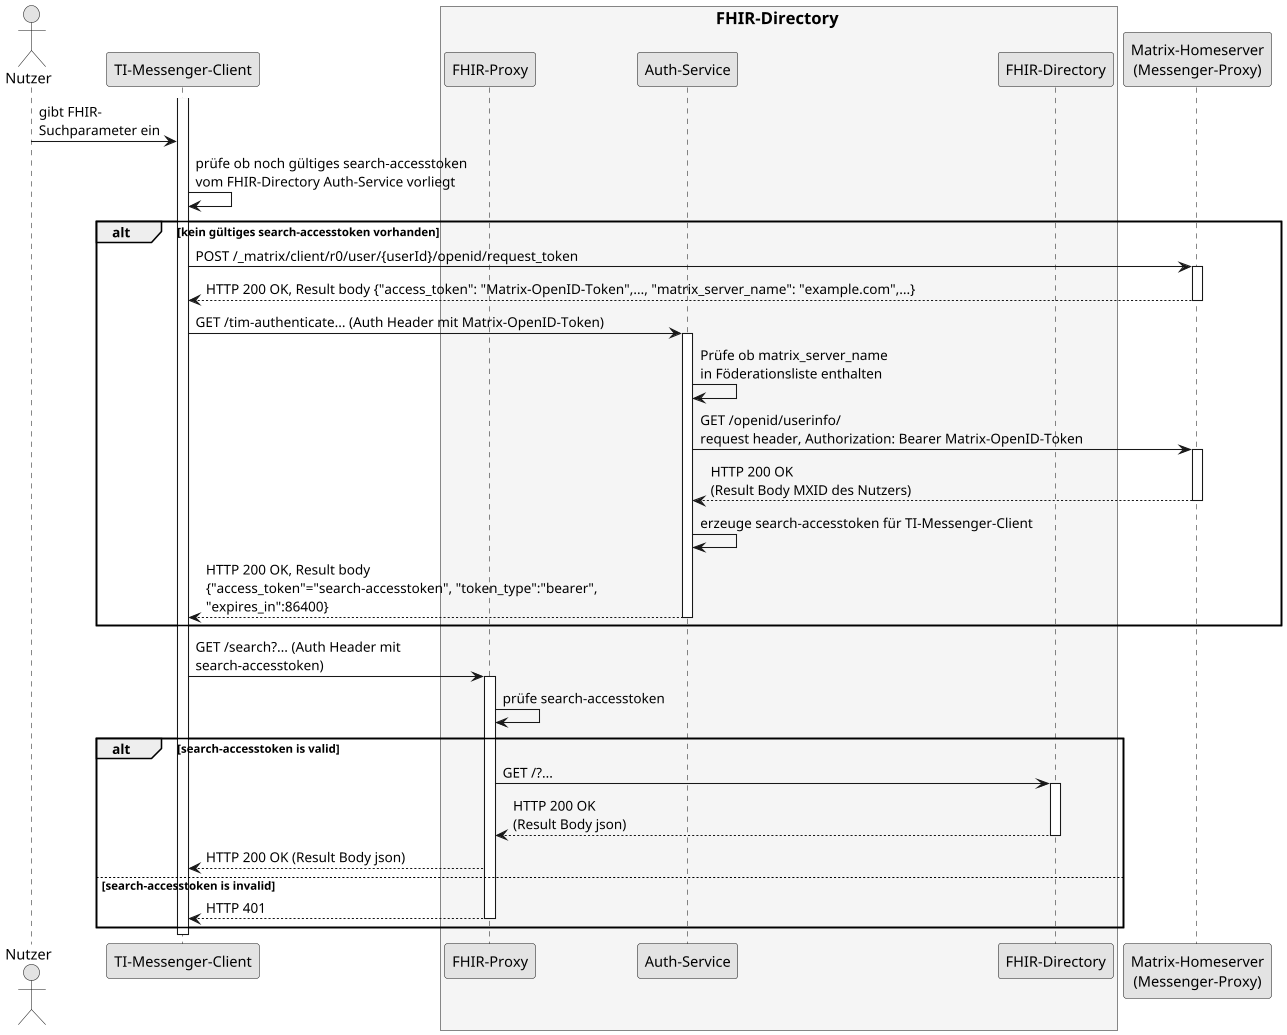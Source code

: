 @startuml SequenceDiagram.FHIR-Directory.search
skinparam dpi 100
skinparam WrapWidth 200
skinparam monochrome true

'title "FHIR-Directory, Sequenzdiagram search'
actor Nutzer
participant cl as "TI-Messenger-Client"
box <size:16>FHIR-Directory</size> #WhiteSmoke
  participant fp as "FHIR-Proxy"
  participant au as "Auth-Service"
  participant fd as "FHIR-Directory"
end box
participant hs as "Matrix-Homeserver\n(Messenger-Proxy)"
activate cl

Nutzer -> cl:gibt FHIR-\nSuchparameter ein
cl -> cl: prüfe ob noch gültiges search-accesstoken\nvom FHIR-Directory Auth-Service vorliegt

alt kein gültiges search-accesstoken vorhanden
cl -> hs: POST /_matrix/client/r0/user/{userId}/openid/request_token
activate hs
hs --> cl: HTTP 200 OK, Result body {"access_token": "Matrix-OpenID-Token",..., "matrix_server_name": "example.com",...}
deactivate hs
cl -> au: GET /tim-authenticate... (Auth Header mit Matrix-OpenID-Token)
activate au
au -> au: Prüfe ob matrix_server_name\nin Föderationsliste enthalten
au -> hs: GET /openid/userinfo/\nrequest header, Authorization: Bearer Matrix-OpenID-Token
activate hs
hs --> au: HTTP 200 OK\n(Result Body MXID des Nutzers)
deactivate hs
au -> au: erzeuge search-accesstoken für TI-Messenger-Client
au --> cl: HTTP 200 OK, Result body\n{"access_token"="search-accesstoken", "token_type":"bearer",\n"expires_in":86400}
deactivate au
end

cl -> fp: GET /search?... (Auth Header mit\nsearch-accesstoken)
activate fp
fp -> fp: prüfe search-accesstoken

alt search-accesstoken is valid
fp -> fd: GET /?...
activate fd
fd --> fp: HTTP 200 OK\n(Result Body json)
deactivate fd
fp --> cl: HTTP 200 OK (Result Body json)
else search-accesstoken is invalid
fp --> cl: HTTP 401
deactivate fp
end

deactivate cl
@enduml
